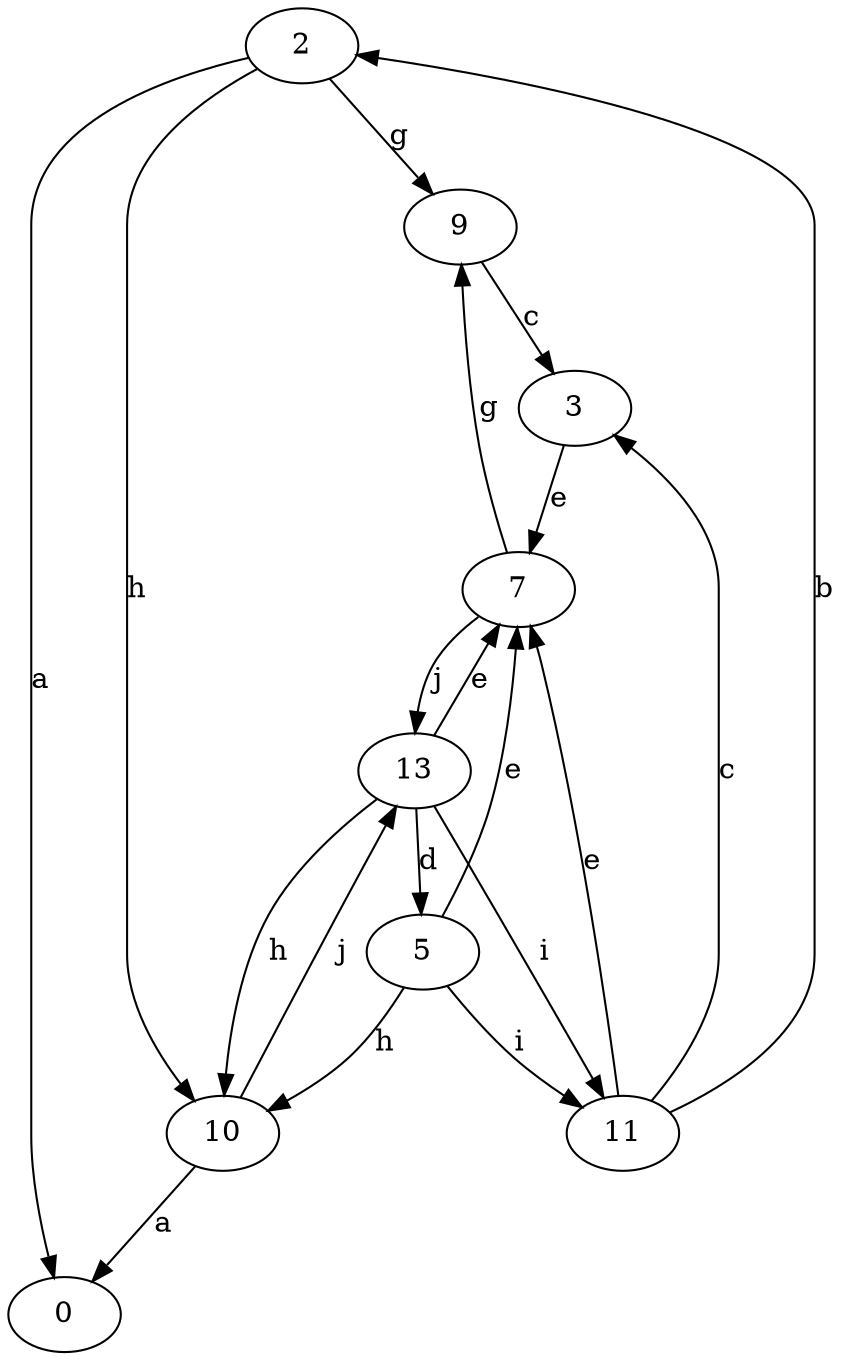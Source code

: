 strict digraph  {
0;
2;
3;
5;
7;
9;
10;
11;
13;
2 -> 0  [label=a];
2 -> 9  [label=g];
2 -> 10  [label=h];
3 -> 7  [label=e];
5 -> 7  [label=e];
5 -> 10  [label=h];
5 -> 11  [label=i];
7 -> 9  [label=g];
7 -> 13  [label=j];
9 -> 3  [label=c];
10 -> 0  [label=a];
10 -> 13  [label=j];
11 -> 2  [label=b];
11 -> 3  [label=c];
11 -> 7  [label=e];
13 -> 5  [label=d];
13 -> 7  [label=e];
13 -> 10  [label=h];
13 -> 11  [label=i];
}
